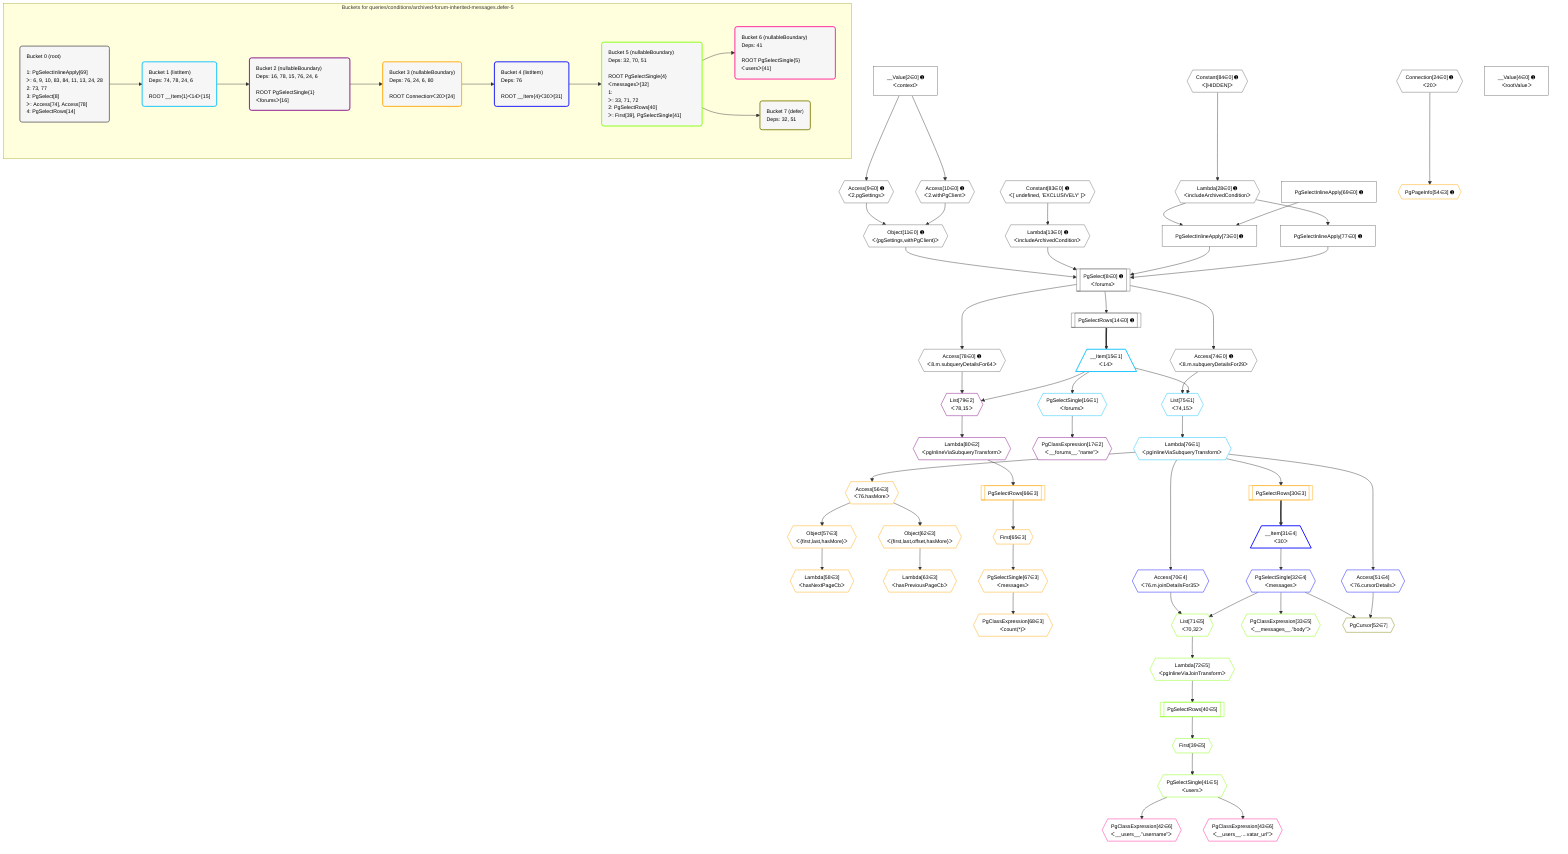 %%{init: {'themeVariables': { 'fontSize': '12px'}}}%%
graph TD
    classDef path fill:#eee,stroke:#000,color:#000
    classDef plan fill:#fff,stroke-width:1px,color:#000
    classDef itemplan fill:#fff,stroke-width:2px,color:#000
    classDef unbatchedplan fill:#dff,stroke-width:1px,color:#000
    classDef sideeffectplan fill:#fcc,stroke-width:2px,color:#000
    classDef bucket fill:#f6f6f6,color:#000,stroke-width:2px,text-align:left


    %% plan dependencies
    PgSelect8[["PgSelect[8∈0] ➊<br />ᐸforumsᐳ"]]:::plan
    Object11{{"Object[11∈0] ➊<br />ᐸ{pgSettings,withPgClient}ᐳ"}}:::plan
    Lambda13{{"Lambda[13∈0] ➊<br />ᐸincludeArchivedConditionᐳ"}}:::plan
    PgSelectInlineApply73["PgSelectInlineApply[73∈0] ➊"]:::plan
    PgSelectInlineApply77["PgSelectInlineApply[77∈0] ➊"]:::plan
    Object11 & Lambda13 & PgSelectInlineApply73 & PgSelectInlineApply77 --> PgSelect8
    Lambda28{{"Lambda[28∈0] ➊<br />ᐸincludeArchivedConditionᐳ"}}:::plan
    PgSelectInlineApply69["PgSelectInlineApply[69∈0] ➊"]:::plan
    Lambda28 & PgSelectInlineApply69 --> PgSelectInlineApply73
    Access9{{"Access[9∈0] ➊<br />ᐸ2.pgSettingsᐳ"}}:::plan
    Access10{{"Access[10∈0] ➊<br />ᐸ2.withPgClientᐳ"}}:::plan
    Access9 & Access10 --> Object11
    Connection24{{"Connection[24∈0] ➊<br />ᐸ20ᐳ"}}:::plan
    __Value2["__Value[2∈0] ➊<br />ᐸcontextᐳ"]:::plan
    __Value2 --> Access9
    __Value2 --> Access10
    Constant83{{"Constant[83∈0] ➊<br />ᐸ[ undefined, 'EXCLUSIVELY' ]ᐳ"}}:::plan
    Constant83 --> Lambda13
    PgSelectRows14[["PgSelectRows[14∈0] ➊"]]:::plan
    PgSelect8 --> PgSelectRows14
    Constant84{{"Constant[84∈0] ➊<br />ᐸ[HIDDEN]ᐳ"}}:::plan
    Constant84 --> Lambda28
    Access74{{"Access[74∈0] ➊<br />ᐸ8.m.subqueryDetailsFor29ᐳ"}}:::plan
    PgSelect8 --> Access74
    Lambda28 --> PgSelectInlineApply77
    Access78{{"Access[78∈0] ➊<br />ᐸ8.m.subqueryDetailsFor64ᐳ"}}:::plan
    PgSelect8 --> Access78
    __Value4["__Value[4∈0] ➊<br />ᐸrootValueᐳ"]:::plan
    List75{{"List[75∈1]<br />ᐸ74,15ᐳ"}}:::plan
    __Item15[/"__Item[15∈1]<br />ᐸ14ᐳ"\]:::itemplan
    Access74 & __Item15 --> List75
    PgSelectRows14 ==> __Item15
    PgSelectSingle16{{"PgSelectSingle[16∈1]<br />ᐸforumsᐳ"}}:::plan
    __Item15 --> PgSelectSingle16
    Lambda76{{"Lambda[76∈1]<br />ᐸpgInlineViaSubqueryTransformᐳ"}}:::plan
    List75 --> Lambda76
    List79{{"List[79∈2]<br />ᐸ78,15ᐳ"}}:::plan
    Access78 & __Item15 --> List79
    PgClassExpression17{{"PgClassExpression[17∈2]<br />ᐸ__forums__.”name”ᐳ"}}:::plan
    PgSelectSingle16 --> PgClassExpression17
    Lambda80{{"Lambda[80∈2]<br />ᐸpgInlineViaSubqueryTransformᐳ"}}:::plan
    List79 --> Lambda80
    Object62{{"Object[62∈3]<br />ᐸ{first,last,offset,hasMore}ᐳ"}}:::plan
    Access56{{"Access[56∈3]<br />ᐸ76.hasMoreᐳ"}}:::plan
    Access56 --> Object62
    Object57{{"Object[57∈3]<br />ᐸ{first,last,hasMore}ᐳ"}}:::plan
    Access56 --> Object57
    PgSelectRows30[["PgSelectRows[30∈3]"]]:::plan
    Lambda76 --> PgSelectRows30
    PgPageInfo54{{"PgPageInfo[54∈3] ➊"}}:::plan
    Connection24 --> PgPageInfo54
    Lambda76 --> Access56
    Lambda58{{"Lambda[58∈3]<br />ᐸhasNextPageCbᐳ"}}:::plan
    Object57 --> Lambda58
    Lambda63{{"Lambda[63∈3]<br />ᐸhasPreviousPageCbᐳ"}}:::plan
    Object62 --> Lambda63
    First65{{"First[65∈3]"}}:::plan
    PgSelectRows66[["PgSelectRows[66∈3]"]]:::plan
    PgSelectRows66 --> First65
    Lambda80 --> PgSelectRows66
    PgSelectSingle67{{"PgSelectSingle[67∈3]<br />ᐸmessagesᐳ"}}:::plan
    First65 --> PgSelectSingle67
    PgClassExpression68{{"PgClassExpression[68∈3]<br />ᐸcount(*)ᐳ"}}:::plan
    PgSelectSingle67 --> PgClassExpression68
    __Item31[/"__Item[31∈4]<br />ᐸ30ᐳ"\]:::itemplan
    PgSelectRows30 ==> __Item31
    PgSelectSingle32{{"PgSelectSingle[32∈4]<br />ᐸmessagesᐳ"}}:::plan
    __Item31 --> PgSelectSingle32
    Access51{{"Access[51∈4]<br />ᐸ76.cursorDetailsᐳ"}}:::plan
    Lambda76 --> Access51
    Access70{{"Access[70∈4]<br />ᐸ76.m.joinDetailsFor35ᐳ"}}:::plan
    Lambda76 --> Access70
    List71{{"List[71∈5]<br />ᐸ70,32ᐳ"}}:::plan
    Access70 & PgSelectSingle32 --> List71
    PgClassExpression33{{"PgClassExpression[33∈5]<br />ᐸ__messages__.”body”ᐳ"}}:::plan
    PgSelectSingle32 --> PgClassExpression33
    First39{{"First[39∈5]"}}:::plan
    PgSelectRows40[["PgSelectRows[40∈5]"]]:::plan
    PgSelectRows40 --> First39
    Lambda72{{"Lambda[72∈5]<br />ᐸpgInlineViaJoinTransformᐳ"}}:::plan
    Lambda72 --> PgSelectRows40
    PgSelectSingle41{{"PgSelectSingle[41∈5]<br />ᐸusersᐳ"}}:::plan
    First39 --> PgSelectSingle41
    List71 --> Lambda72
    PgClassExpression42{{"PgClassExpression[42∈6]<br />ᐸ__users__.”username”ᐳ"}}:::plan
    PgSelectSingle41 --> PgClassExpression42
    PgClassExpression43{{"PgClassExpression[43∈6]<br />ᐸ__users__....vatar_url”ᐳ"}}:::plan
    PgSelectSingle41 --> PgClassExpression43
    PgCursor52{{"PgCursor[52∈7]"}}:::plan
    PgSelectSingle32 & Access51 --> PgCursor52

    %% define steps

    subgraph "Buckets for queries/conditions/archived-forum-inherited-messages.defer-5"
    Bucket0("Bucket 0 (root)<br /><br />1: PgSelectInlineApply[69]<br />ᐳ: 6, 9, 10, 83, 84, 11, 13, 24, 28<br />2: 73, 77<br />3: PgSelect[8]<br />ᐳ: Access[74], Access[78]<br />4: PgSelectRows[14]"):::bucket
    classDef bucket0 stroke:#696969
    class Bucket0,__Value2,__Value4,PgSelect8,Access9,Access10,Object11,Lambda13,PgSelectRows14,Connection24,Lambda28,PgSelectInlineApply69,PgSelectInlineApply73,Access74,PgSelectInlineApply77,Access78,Constant83,Constant84 bucket0
    Bucket1("Bucket 1 (listItem)<br />Deps: 74, 78, 24, 6<br /><br />ROOT __Item{1}ᐸ14ᐳ[15]"):::bucket
    classDef bucket1 stroke:#00bfff
    class Bucket1,__Item15,PgSelectSingle16,List75,Lambda76 bucket1
    Bucket2("Bucket 2 (nullableBoundary)<br />Deps: 16, 78, 15, 76, 24, 6<br /><br />ROOT PgSelectSingle{1}ᐸforumsᐳ[16]"):::bucket
    classDef bucket2 stroke:#7f007f
    class Bucket2,PgClassExpression17,List79,Lambda80 bucket2
    Bucket3("Bucket 3 (nullableBoundary)<br />Deps: 76, 24, 6, 80<br /><br />ROOT Connectionᐸ20ᐳ[24]"):::bucket
    classDef bucket3 stroke:#ffa500
    class Bucket3,PgSelectRows30,PgPageInfo54,Access56,Object57,Lambda58,Object62,Lambda63,First65,PgSelectRows66,PgSelectSingle67,PgClassExpression68 bucket3
    Bucket4("Bucket 4 (listItem)<br />Deps: 76<br /><br />ROOT __Item{4}ᐸ30ᐳ[31]"):::bucket
    classDef bucket4 stroke:#0000ff
    class Bucket4,__Item31,PgSelectSingle32,Access51,Access70 bucket4
    Bucket5("Bucket 5 (nullableBoundary)<br />Deps: 32, 70, 51<br /><br />ROOT PgSelectSingle{4}ᐸmessagesᐳ[32]<br />1: <br />ᐳ: 33, 71, 72<br />2: PgSelectRows[40]<br />ᐳ: First[39], PgSelectSingle[41]"):::bucket
    classDef bucket5 stroke:#7fff00
    class Bucket5,PgClassExpression33,First39,PgSelectRows40,PgSelectSingle41,List71,Lambda72 bucket5
    Bucket6("Bucket 6 (nullableBoundary)<br />Deps: 41<br /><br />ROOT PgSelectSingle{5}ᐸusersᐳ[41]"):::bucket
    classDef bucket6 stroke:#ff1493
    class Bucket6,PgClassExpression42,PgClassExpression43 bucket6
    Bucket7("Bucket 7 (defer)<br />Deps: 32, 51"):::bucket
    classDef bucket7 stroke:#808000
    class Bucket7,PgCursor52 bucket7
    Bucket0 --> Bucket1
    Bucket1 --> Bucket2
    Bucket2 --> Bucket3
    Bucket3 --> Bucket4
    Bucket4 --> Bucket5
    Bucket5 --> Bucket6 & Bucket7
    end
